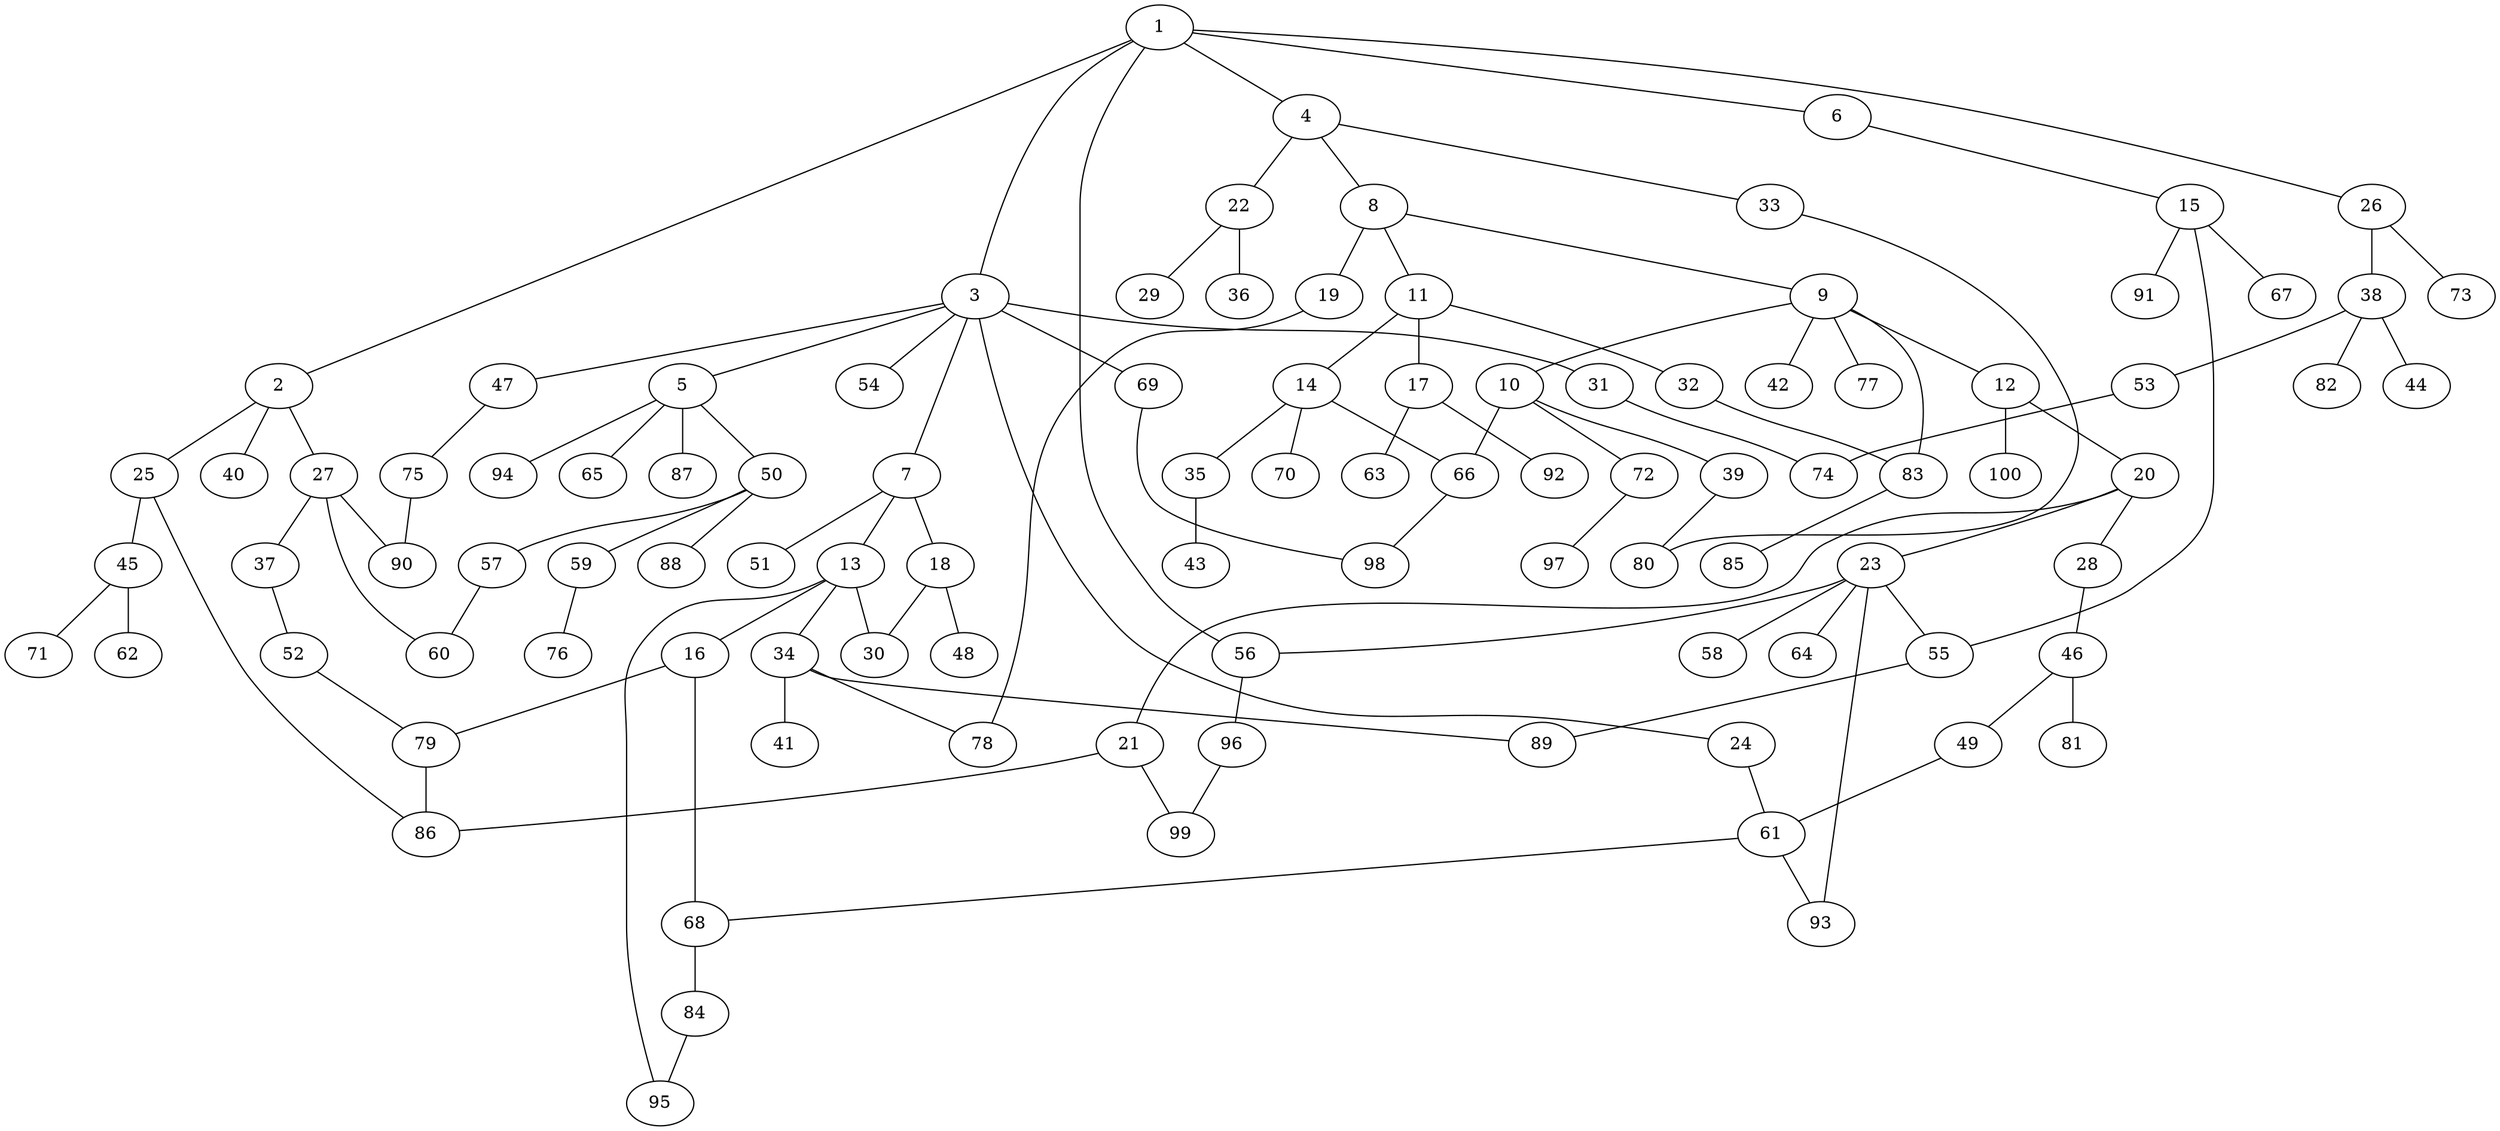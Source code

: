 graph graphname {1--2
1--3
1--4
1--6
1--26
1--56
2--25
2--27
2--40
3--5
3--7
3--24
3--31
3--47
3--54
3--69
4--8
4--22
4--33
5--50
5--65
5--87
5--94
6--15
7--13
7--18
7--51
8--9
8--11
8--19
9--10
9--12
9--42
9--77
9--83
10--39
10--66
10--72
11--14
11--17
11--32
12--20
12--100
13--16
13--30
13--34
13--95
14--35
14--66
14--70
15--55
15--67
15--91
16--68
16--79
17--63
17--92
18--30
18--48
19--78
20--21
20--23
20--28
21--86
21--99
22--29
22--36
23--55
23--56
23--58
23--64
23--93
24--61
25--45
25--86
26--38
26--73
27--37
27--60
27--90
28--46
31--74
32--83
33--80
34--41
34--78
34--89
35--43
37--52
38--44
38--53
38--82
39--80
45--62
45--71
46--49
46--81
47--75
49--61
50--57
50--59
50--88
52--79
53--74
55--89
56--96
57--60
59--76
61--68
61--93
66--98
68--84
69--98
72--97
75--90
79--86
83--85
84--95
96--99
}